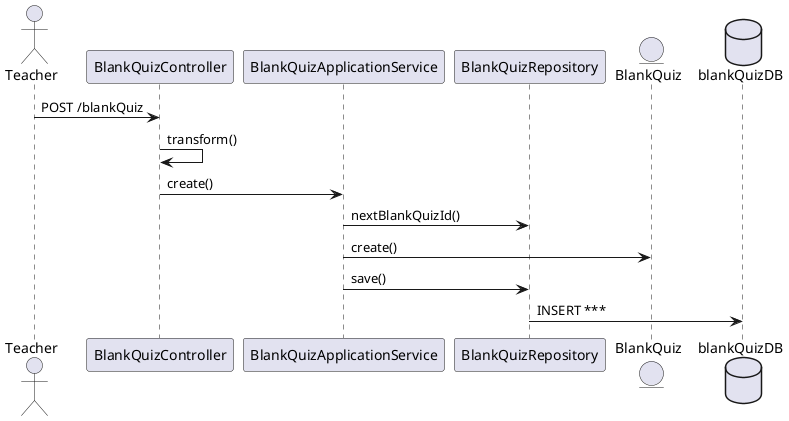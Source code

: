 @startuml
actor Teacher
Teacher -> BlankQuizController : POST /blankQuiz
BlankQuizController -> BlankQuizController: transform()
BlankQuizController -> BlankQuizApplicationService : create()
BlankQuizApplicationService -> BlankQuizRepository: nextBlankQuizId()
entity BlankQuiz
BlankQuizApplicationService -> BlankQuiz : create()
BlankQuizApplicationService -> BlankQuizRepository: save()
database blankQuizDB
BlankQuizRepository -> blankQuizDB: INSERT ***

@enduml

